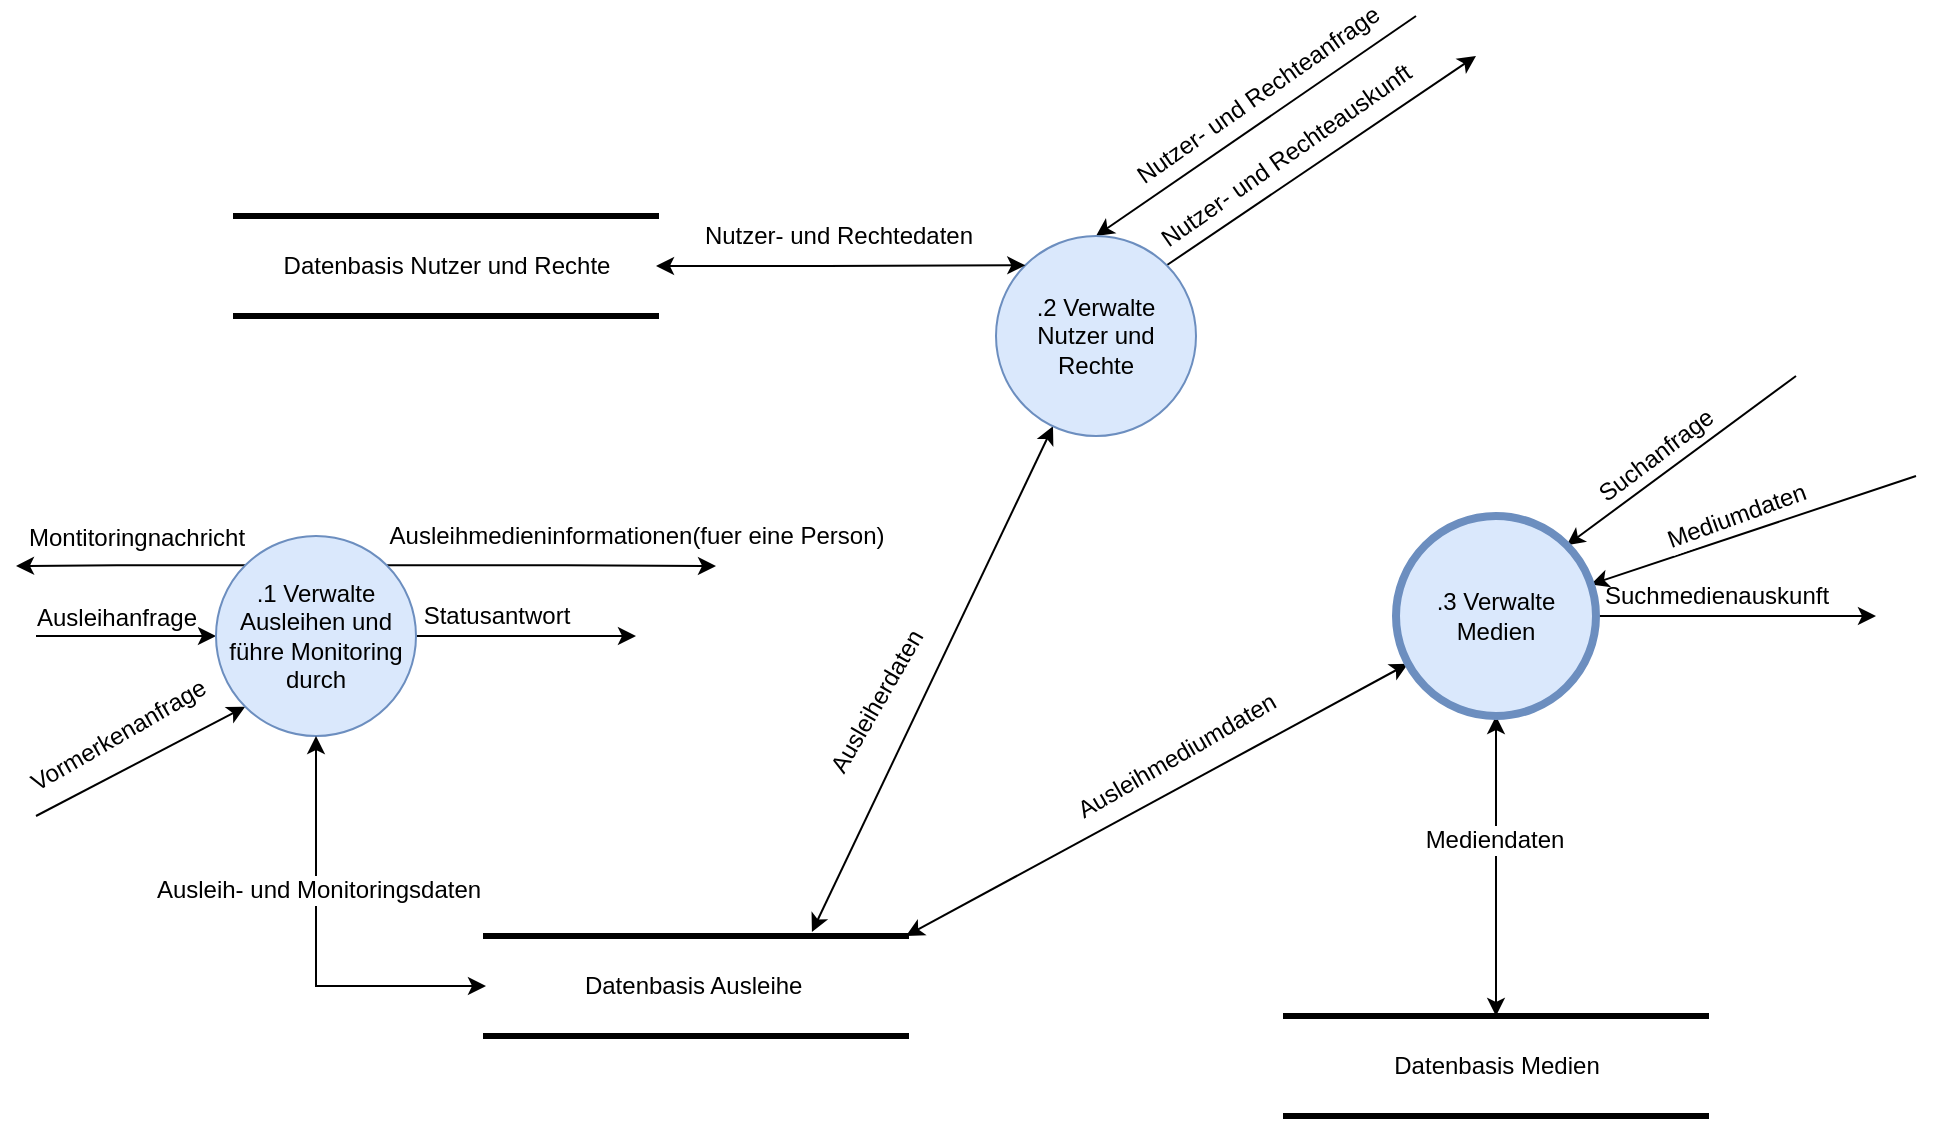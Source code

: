 <mxfile version="12.3.1" type="device" pages="1"><diagram id="c-es-ZUTAsIDdFdkI-VZ" name="Page-1"><mxGraphModel dx="1422" dy="713" grid="1" gridSize="10" guides="1" tooltips="1" connect="1" arrows="1" fold="1" page="1" pageScale="1" pageWidth="1169" pageHeight="827" math="0" shadow="0"><root><mxCell id="0"/><mxCell id="1" parent="0"/><mxCell id="ZnMjKDQ8vtbLLYsC1UMq-12" style="rounded=0;orthogonalLoop=1;jettySize=auto;html=1;entryX=0.776;entryY=-0.04;entryDx=0;entryDy=0;startArrow=classic;startFill=1;entryPerimeter=0;" parent="1" source="ZnMjKDQ8vtbLLYsC1UMq-1" target="ZnMjKDQ8vtbLLYsC1UMq-8" edge="1"><mxGeometry relative="1" as="geometry"/></mxCell><mxCell id="ZnMjKDQ8vtbLLYsC1UMq-15" value="Ausleiherdaten" style="text;html=1;align=center;verticalAlign=middle;resizable=0;points=[];;labelBackgroundColor=#ffffff;rotation=-60;" parent="ZnMjKDQ8vtbLLYsC1UMq-12" vertex="1" connectable="0"><mxGeometry x="-0.25" y="-42" relative="1" as="geometry"><mxPoint x="-5.5" y="61" as="offset"/></mxGeometry></mxCell><mxCell id="ZnMjKDQ8vtbLLYsC1UMq-34" style="edgeStyle=none;rounded=0;orthogonalLoop=1;jettySize=auto;html=1;exitX=0.5;exitY=0;exitDx=0;exitDy=0;startArrow=classic;startFill=1;endArrow=none;endFill=0;" parent="1" source="ZnMjKDQ8vtbLLYsC1UMq-1" edge="1"><mxGeometry relative="1" as="geometry"><mxPoint x="730" y="70" as="targetPoint"/></mxGeometry></mxCell><mxCell id="ZnMjKDQ8vtbLLYsC1UMq-35" value="Nutzer- und Rechteanfrage" style="text;html=1;align=center;verticalAlign=middle;resizable=0;points=[];;labelBackgroundColor=#ffffff;rotation=-35;" parent="ZnMjKDQ8vtbLLYsC1UMq-34" vertex="1" connectable="0"><mxGeometry x="-0.297" y="-2" relative="1" as="geometry"><mxPoint x="23" y="-33" as="offset"/></mxGeometry></mxCell><mxCell id="ZnMjKDQ8vtbLLYsC1UMq-36" style="edgeStyle=none;rounded=0;orthogonalLoop=1;jettySize=auto;html=1;exitX=1;exitY=0;exitDx=0;exitDy=0;startArrow=none;startFill=0;endArrow=classic;endFill=1;" parent="1" source="ZnMjKDQ8vtbLLYsC1UMq-1" edge="1"><mxGeometry relative="1" as="geometry"><mxPoint x="760" y="90" as="targetPoint"/></mxGeometry></mxCell><mxCell id="ZnMjKDQ8vtbLLYsC1UMq-37" value="Nutzer- und Rechteauskunft" style="text;html=1;align=center;verticalAlign=middle;resizable=0;points=[];;labelBackgroundColor=#ffffff;rotation=-35;" parent="ZnMjKDQ8vtbLLYsC1UMq-36" vertex="1" connectable="0"><mxGeometry x="-0.297" y="-1" relative="1" as="geometry"><mxPoint x="4.5" y="-18.5" as="offset"/></mxGeometry></mxCell><mxCell id="ZnMjKDQ8vtbLLYsC1UMq-1" value=".2 Verwalte Nutzer und Rechte" style="ellipse;whiteSpace=wrap;html=1;aspect=fixed;fillColor=#dae8fc;strokeColor=#6c8ebf;" parent="1" vertex="1"><mxGeometry x="520" y="180" width="100" height="100" as="geometry"/></mxCell><mxCell id="ZnMjKDQ8vtbLLYsC1UMq-23" style="edgeStyle=orthogonalEdgeStyle;rounded=0;orthogonalLoop=1;jettySize=auto;html=1;exitX=0;exitY=0.5;exitDx=0;exitDy=0;startArrow=classic;startFill=1;endArrow=none;endFill=0;" parent="1" source="ZnMjKDQ8vtbLLYsC1UMq-2" edge="1"><mxGeometry relative="1" as="geometry"><mxPoint x="40" y="380" as="targetPoint"/></mxGeometry></mxCell><mxCell id="ZnMjKDQ8vtbLLYsC1UMq-24" value="Ausleihanfrage" style="text;html=1;align=center;verticalAlign=middle;resizable=0;points=[];;labelBackgroundColor=#ffffff;" parent="ZnMjKDQ8vtbLLYsC1UMq-23" vertex="1" connectable="0"><mxGeometry x="0.267" y="2" relative="1" as="geometry"><mxPoint x="7" y="-12" as="offset"/></mxGeometry></mxCell><mxCell id="ZnMjKDQ8vtbLLYsC1UMq-25" style="edgeStyle=orthogonalEdgeStyle;rounded=0;orthogonalLoop=1;jettySize=auto;html=1;exitX=0;exitY=0;exitDx=0;exitDy=0;startArrow=none;startFill=0;endArrow=classic;endFill=1;" parent="1" source="ZnMjKDQ8vtbLLYsC1UMq-2" edge="1"><mxGeometry relative="1" as="geometry"><mxPoint x="30" y="345" as="targetPoint"/></mxGeometry></mxCell><mxCell id="ZnMjKDQ8vtbLLYsC1UMq-26" value="Montitoringnachricht" style="text;html=1;align=center;verticalAlign=middle;resizable=0;points=[];;labelBackgroundColor=#ffffff;" parent="ZnMjKDQ8vtbLLYsC1UMq-25" vertex="1" connectable="0"><mxGeometry x="0.295" y="2" relative="1" as="geometry"><mxPoint x="19" y="-17" as="offset"/></mxGeometry></mxCell><mxCell id="ZnMjKDQ8vtbLLYsC1UMq-27" style="edgeStyle=orthogonalEdgeStyle;rounded=0;orthogonalLoop=1;jettySize=auto;html=1;exitX=1;exitY=0;exitDx=0;exitDy=0;startArrow=none;startFill=0;endArrow=classic;endFill=1;" parent="1" source="ZnMjKDQ8vtbLLYsC1UMq-2" edge="1"><mxGeometry relative="1" as="geometry"><mxPoint x="380" y="345" as="targetPoint"/></mxGeometry></mxCell><mxCell id="ZnMjKDQ8vtbLLYsC1UMq-28" value="Ausleihmedieninformationen(fuer eine Person)" style="text;html=1;align=center;verticalAlign=middle;resizable=0;points=[];;labelBackgroundColor=#ffffff;" parent="ZnMjKDQ8vtbLLYsC1UMq-27" vertex="1" connectable="0"><mxGeometry x="-0.339" relative="1" as="geometry"><mxPoint x="70" y="-15" as="offset"/></mxGeometry></mxCell><mxCell id="ZnMjKDQ8vtbLLYsC1UMq-30" style="rounded=0;orthogonalLoop=1;jettySize=auto;html=1;exitX=0;exitY=1;exitDx=0;exitDy=0;startArrow=classic;startFill=1;endArrow=none;endFill=0;" parent="1" source="ZnMjKDQ8vtbLLYsC1UMq-2" edge="1"><mxGeometry relative="1" as="geometry"><mxPoint x="40" y="470" as="targetPoint"/></mxGeometry></mxCell><mxCell id="ZnMjKDQ8vtbLLYsC1UMq-31" value="Vormerkenanfrage" style="text;html=1;align=center;verticalAlign=middle;resizable=0;points=[];;labelBackgroundColor=#ffffff;rotation=-30;" parent="ZnMjKDQ8vtbLLYsC1UMq-30" vertex="1" connectable="0"><mxGeometry x="0.573" y="-1" relative="1" as="geometry"><mxPoint x="18.5" y="-27.5" as="offset"/></mxGeometry></mxCell><mxCell id="ZnMjKDQ8vtbLLYsC1UMq-32" style="edgeStyle=orthogonalEdgeStyle;rounded=0;orthogonalLoop=1;jettySize=auto;html=1;startArrow=none;startFill=0;endArrow=classic;endFill=1;" parent="1" source="ZnMjKDQ8vtbLLYsC1UMq-2" edge="1"><mxGeometry relative="1" as="geometry"><mxPoint x="340" y="380" as="targetPoint"/></mxGeometry></mxCell><mxCell id="ZnMjKDQ8vtbLLYsC1UMq-33" value="Statusantwort" style="text;html=1;align=center;verticalAlign=middle;resizable=0;points=[];;labelBackgroundColor=#ffffff;" parent="ZnMjKDQ8vtbLLYsC1UMq-32" vertex="1" connectable="0"><mxGeometry x="-0.236" y="-2" relative="1" as="geometry"><mxPoint x="-2" y="-12" as="offset"/></mxGeometry></mxCell><mxCell id="ZnMjKDQ8vtbLLYsC1UMq-2" value=".1 Verwalte Ausleihen und führe Monitoring durch" style="ellipse;whiteSpace=wrap;html=1;aspect=fixed;fillColor=#dae8fc;strokeColor=#6c8ebf;" parent="1" vertex="1"><mxGeometry x="130" y="330" width="100" height="100" as="geometry"/></mxCell><mxCell id="ZnMjKDQ8vtbLLYsC1UMq-9" style="edgeStyle=orthogonalEdgeStyle;rounded=0;orthogonalLoop=1;jettySize=auto;html=1;startArrow=classic;startFill=1;" parent="1" source="ZnMjKDQ8vtbLLYsC1UMq-3" target="ZnMjKDQ8vtbLLYsC1UMq-6" edge="1"><mxGeometry relative="1" as="geometry"/></mxCell><mxCell id="ZnMjKDQ8vtbLLYsC1UMq-17" value="Mediendaten" style="text;html=1;align=center;verticalAlign=middle;resizable=0;points=[];;labelBackgroundColor=#ffffff;" parent="ZnMjKDQ8vtbLLYsC1UMq-9" vertex="1" connectable="0"><mxGeometry x="-0.173" y="-1" relative="1" as="geometry"><mxPoint as="offset"/></mxGeometry></mxCell><mxCell id="ZnMjKDQ8vtbLLYsC1UMq-19" style="rounded=0;orthogonalLoop=1;jettySize=auto;html=1;entryX=1;entryY=0;entryDx=0;entryDy=0;startArrow=classic;startFill=1;" parent="1" source="ZnMjKDQ8vtbLLYsC1UMq-3" target="ZnMjKDQ8vtbLLYsC1UMq-8" edge="1"><mxGeometry relative="1" as="geometry"/></mxCell><mxCell id="ZnMjKDQ8vtbLLYsC1UMq-20" value="Ausleihmediumdaten" style="text;html=1;align=center;verticalAlign=middle;resizable=0;points=[];;labelBackgroundColor=#ffffff;rotation=-30;" parent="ZnMjKDQ8vtbLLYsC1UMq-19" vertex="1" connectable="0"><mxGeometry x="0.617" y="1" relative="1" as="geometry"><mxPoint x="86.5" y="-65" as="offset"/></mxGeometry></mxCell><mxCell id="ZnMjKDQ8vtbLLYsC1UMq-38" style="edgeStyle=none;rounded=0;orthogonalLoop=1;jettySize=auto;html=1;exitX=1;exitY=0;exitDx=0;exitDy=0;startArrow=classic;startFill=1;endArrow=none;endFill=0;" parent="1" source="ZnMjKDQ8vtbLLYsC1UMq-3" edge="1"><mxGeometry relative="1" as="geometry"><mxPoint x="920" y="250" as="targetPoint"/></mxGeometry></mxCell><mxCell id="ZnMjKDQ8vtbLLYsC1UMq-40" value="Suchanfrage" style="text;html=1;align=center;verticalAlign=middle;resizable=0;points=[];;labelBackgroundColor=#ffffff;rotation=-37;" parent="ZnMjKDQ8vtbLLYsC1UMq-38" vertex="1" connectable="0"><mxGeometry x="0.203" y="-3" relative="1" as="geometry"><mxPoint x="-26.5" y="4" as="offset"/></mxGeometry></mxCell><mxCell id="ZnMjKDQ8vtbLLYsC1UMq-39" style="edgeStyle=none;rounded=0;orthogonalLoop=1;jettySize=auto;html=1;exitX=1;exitY=0.5;exitDx=0;exitDy=0;startArrow=none;startFill=0;endArrow=classic;endFill=1;" parent="1" source="ZnMjKDQ8vtbLLYsC1UMq-3" edge="1"><mxGeometry relative="1" as="geometry"><mxPoint x="960" y="370" as="targetPoint"/></mxGeometry></mxCell><mxCell id="ZnMjKDQ8vtbLLYsC1UMq-41" value="Suchmedienauskunft" style="text;html=1;align=center;verticalAlign=middle;resizable=0;points=[];;labelBackgroundColor=#ffffff;" parent="ZnMjKDQ8vtbLLYsC1UMq-39" vertex="1" connectable="0"><mxGeometry x="-0.386" y="-1" relative="1" as="geometry"><mxPoint x="17" y="-11" as="offset"/></mxGeometry></mxCell><mxCell id="W7ptPkFxJ_PnX-Ivk3Zv-1" style="edgeStyle=none;rounded=0;orthogonalLoop=1;jettySize=auto;html=1;startArrow=classic;startFill=1;endArrow=none;endFill=0;" edge="1" parent="1" source="ZnMjKDQ8vtbLLYsC1UMq-3"><mxGeometry relative="1" as="geometry"><mxPoint x="980" y="300" as="targetPoint"/></mxGeometry></mxCell><mxCell id="W7ptPkFxJ_PnX-Ivk3Zv-2" value="Mediumdaten" style="text;html=1;align=center;verticalAlign=middle;resizable=0;points=[];;labelBackgroundColor=#ffffff;rotation=-20;" vertex="1" connectable="0" parent="W7ptPkFxJ_PnX-Ivk3Zv-1"><mxGeometry x="0.52" y="-1" relative="1" as="geometry"><mxPoint x="-51" y="6" as="offset"/></mxGeometry></mxCell><mxCell id="ZnMjKDQ8vtbLLYsC1UMq-3" value=".3 Verwalte Medien" style="ellipse;whiteSpace=wrap;html=1;aspect=fixed;fillColor=#dae8fc;strokeColor=#6c8ebf;strokeWidth=4;" parent="1" vertex="1"><mxGeometry x="720" y="320" width="100" height="100" as="geometry"/></mxCell><mxCell id="ZnMjKDQ8vtbLLYsC1UMq-6" value="Datenbasis Medien" style="html=1;dashed=0;whitespace=wrap;shape=partialRectangle;right=0;left=0;fillColor=#FFFFFF;strokeColor=#000000;strokeWidth=3;" parent="1" vertex="1"><mxGeometry x="665" y="570" width="210" height="50" as="geometry"/></mxCell><mxCell id="ZnMjKDQ8vtbLLYsC1UMq-11" style="edgeStyle=orthogonalEdgeStyle;rounded=0;orthogonalLoop=1;jettySize=auto;html=1;startArrow=classic;startFill=1;entryX=0;entryY=0;entryDx=0;entryDy=0;" parent="1" source="ZnMjKDQ8vtbLLYsC1UMq-7" target="ZnMjKDQ8vtbLLYsC1UMq-1" edge="1"><mxGeometry relative="1" as="geometry"/></mxCell><mxCell id="ZnMjKDQ8vtbLLYsC1UMq-16" value="Nutzer- und Rechtedaten" style="text;html=1;align=center;verticalAlign=middle;resizable=0;points=[];;labelBackgroundColor=#ffffff;" parent="ZnMjKDQ8vtbLLYsC1UMq-11" vertex="1" connectable="0"><mxGeometry x="-0.39" y="-1" relative="1" as="geometry"><mxPoint x="34" y="-16" as="offset"/></mxGeometry></mxCell><mxCell id="ZnMjKDQ8vtbLLYsC1UMq-7" value="Datenbasis Nutzer und Rechte" style="html=1;dashed=0;whitespace=wrap;shape=partialRectangle;right=0;left=0;fillColor=#FFFFFF;strokeColor=#000000;strokeWidth=3;" parent="1" vertex="1"><mxGeometry x="140" y="170" width="210" height="50" as="geometry"/></mxCell><mxCell id="ZnMjKDQ8vtbLLYsC1UMq-10" style="edgeStyle=orthogonalEdgeStyle;rounded=0;orthogonalLoop=1;jettySize=auto;html=1;startArrow=classic;startFill=1;" parent="1" source="ZnMjKDQ8vtbLLYsC1UMq-8" target="ZnMjKDQ8vtbLLYsC1UMq-2" edge="1"><mxGeometry relative="1" as="geometry"/></mxCell><mxCell id="ZnMjKDQ8vtbLLYsC1UMq-18" value="Ausleih- und Monitoringsdaten" style="text;html=1;align=center;verticalAlign=middle;resizable=0;points=[];;labelBackgroundColor=#ffffff;" parent="ZnMjKDQ8vtbLLYsC1UMq-10" vertex="1" connectable="0"><mxGeometry x="0.273" y="-1" relative="1" as="geometry"><mxPoint as="offset"/></mxGeometry></mxCell><mxCell id="ZnMjKDQ8vtbLLYsC1UMq-8" value="Datenbasis Ausleihe&amp;nbsp;" style="html=1;dashed=0;whitespace=wrap;shape=partialRectangle;right=0;left=0;fillColor=#FFFFFF;strokeColor=#000000;strokeWidth=3;" parent="1" vertex="1"><mxGeometry x="265" y="530" width="210" height="50" as="geometry"/></mxCell></root></mxGraphModel></diagram></mxfile>